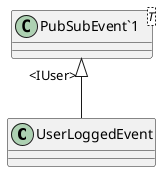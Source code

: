 @startuml
class UserLoggedEvent {
}
class "PubSubEvent`1"<T> {
}
"PubSubEvent`1" "<IUser>" <|-- UserLoggedEvent
@enduml
